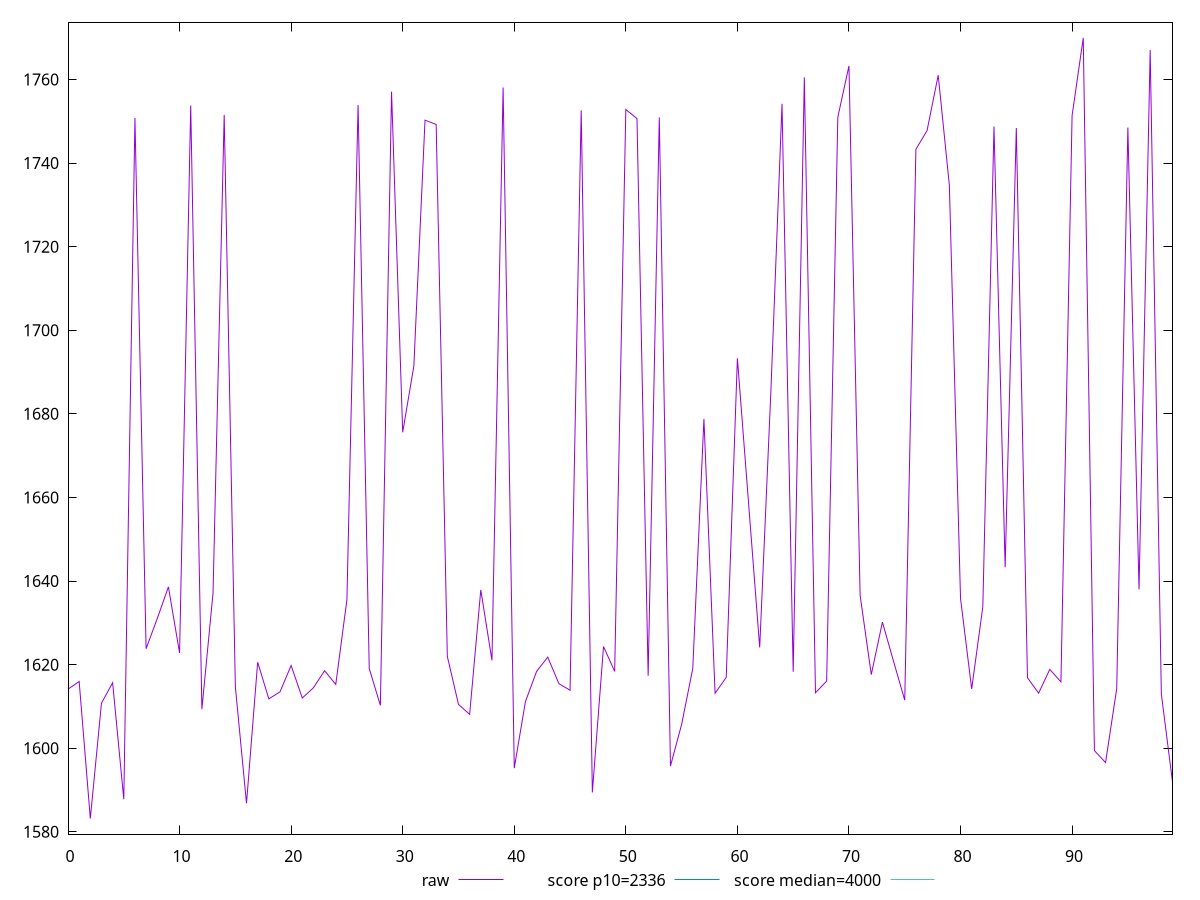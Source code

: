 reset

$raw <<EOF
0 1614.129
1 1615.9733999999999
2 1583.1881999999998
3 1610.7822
4 1615.674
5 1587.8097
6 1750.7804
7 1623.8217
8 1631.0306999999998
9 1638.606
10 1622.8065000000001
11 1753.7813999999998
12 1609.341
13 1637.1513
14 1751.5172000000002
15 1614.7173
16 1586.82
17 1620.5784
18 1611.8249999999998
19 1613.4876
20 1619.7921000000001
21 1612.0218
22 1614.4830000000002
23 1618.5489
24 1615.2758999999996
25 1635.5289000000002
26 1753.882
27 1619.076
28 1610.25
29 1757.0819999999999
30 1675.588
31 1691.4515999999999
32 1750.268
33 1749.2399999999998
34 1621.9817999999998
35 1610.4948
36 1608.1118999999999
37 1637.8854000000001
38 1621.0263
39 1758.088
40 1595.2403999999997
41 1611.1499999999999
42 1618.3749
43 1621.797
44 1615.458
45 1613.8803
46 1752.6390000000001
47 1589.4264
48 1624.3308000000002
49 1618.3925999999997
50 1752.812
51 1750.6596
52 1617.3509999999999
53 1750.92
54 1595.7333
55 1605.6915
56 1619.0532000000003
57 1678.805
58 1613.1509999999998
59 1616.9633999999996
60 1693.3002
62 1624.1142
63 1685.325
64 1754.198
65 1618.2873000000002
66 1760.5154
67 1613.283
68 1616.0585999999998
69 1750.958
70 1763.25
71 1636.5978
72 1617.6216
73 1630.1717999999998
74 1620.7644
75 1611.5079
76 1743.2960000000003
77 1747.778
78 1761.02
79 1734.6660000000002
80 1635.84
81 1614.1845
82 1633.8990000000001
83 1748.7640000000001
84 1643.3051999999998
85 1748.386
86 1616.8779
87 1613.1876
88 1618.8639
89 1615.8759
90 1751.368
91 1769.9472
92 1599.435
93 1596.5700000000002
94 1614.2561999999998
95 1748.4996
96 1637.9940000000001
97 1767.0516
98 1612.9560000000001
99 1591.9479000000001
EOF

set key outside below
set xrange [0:99]
set yrange [1579.45302:1773.68238]
set trange [1579.45302:1773.68238]
set terminal svg size 640, 500 enhanced background rgb 'white'
set output "reports/report_00030_2021-02-24T20-42-31.540Z/first-contentful-paint/samples/card/raw/values.svg"

plot $raw title "raw" with line, \
     2336 title "score p10=2336", \
     4000 title "score median=4000"

reset
